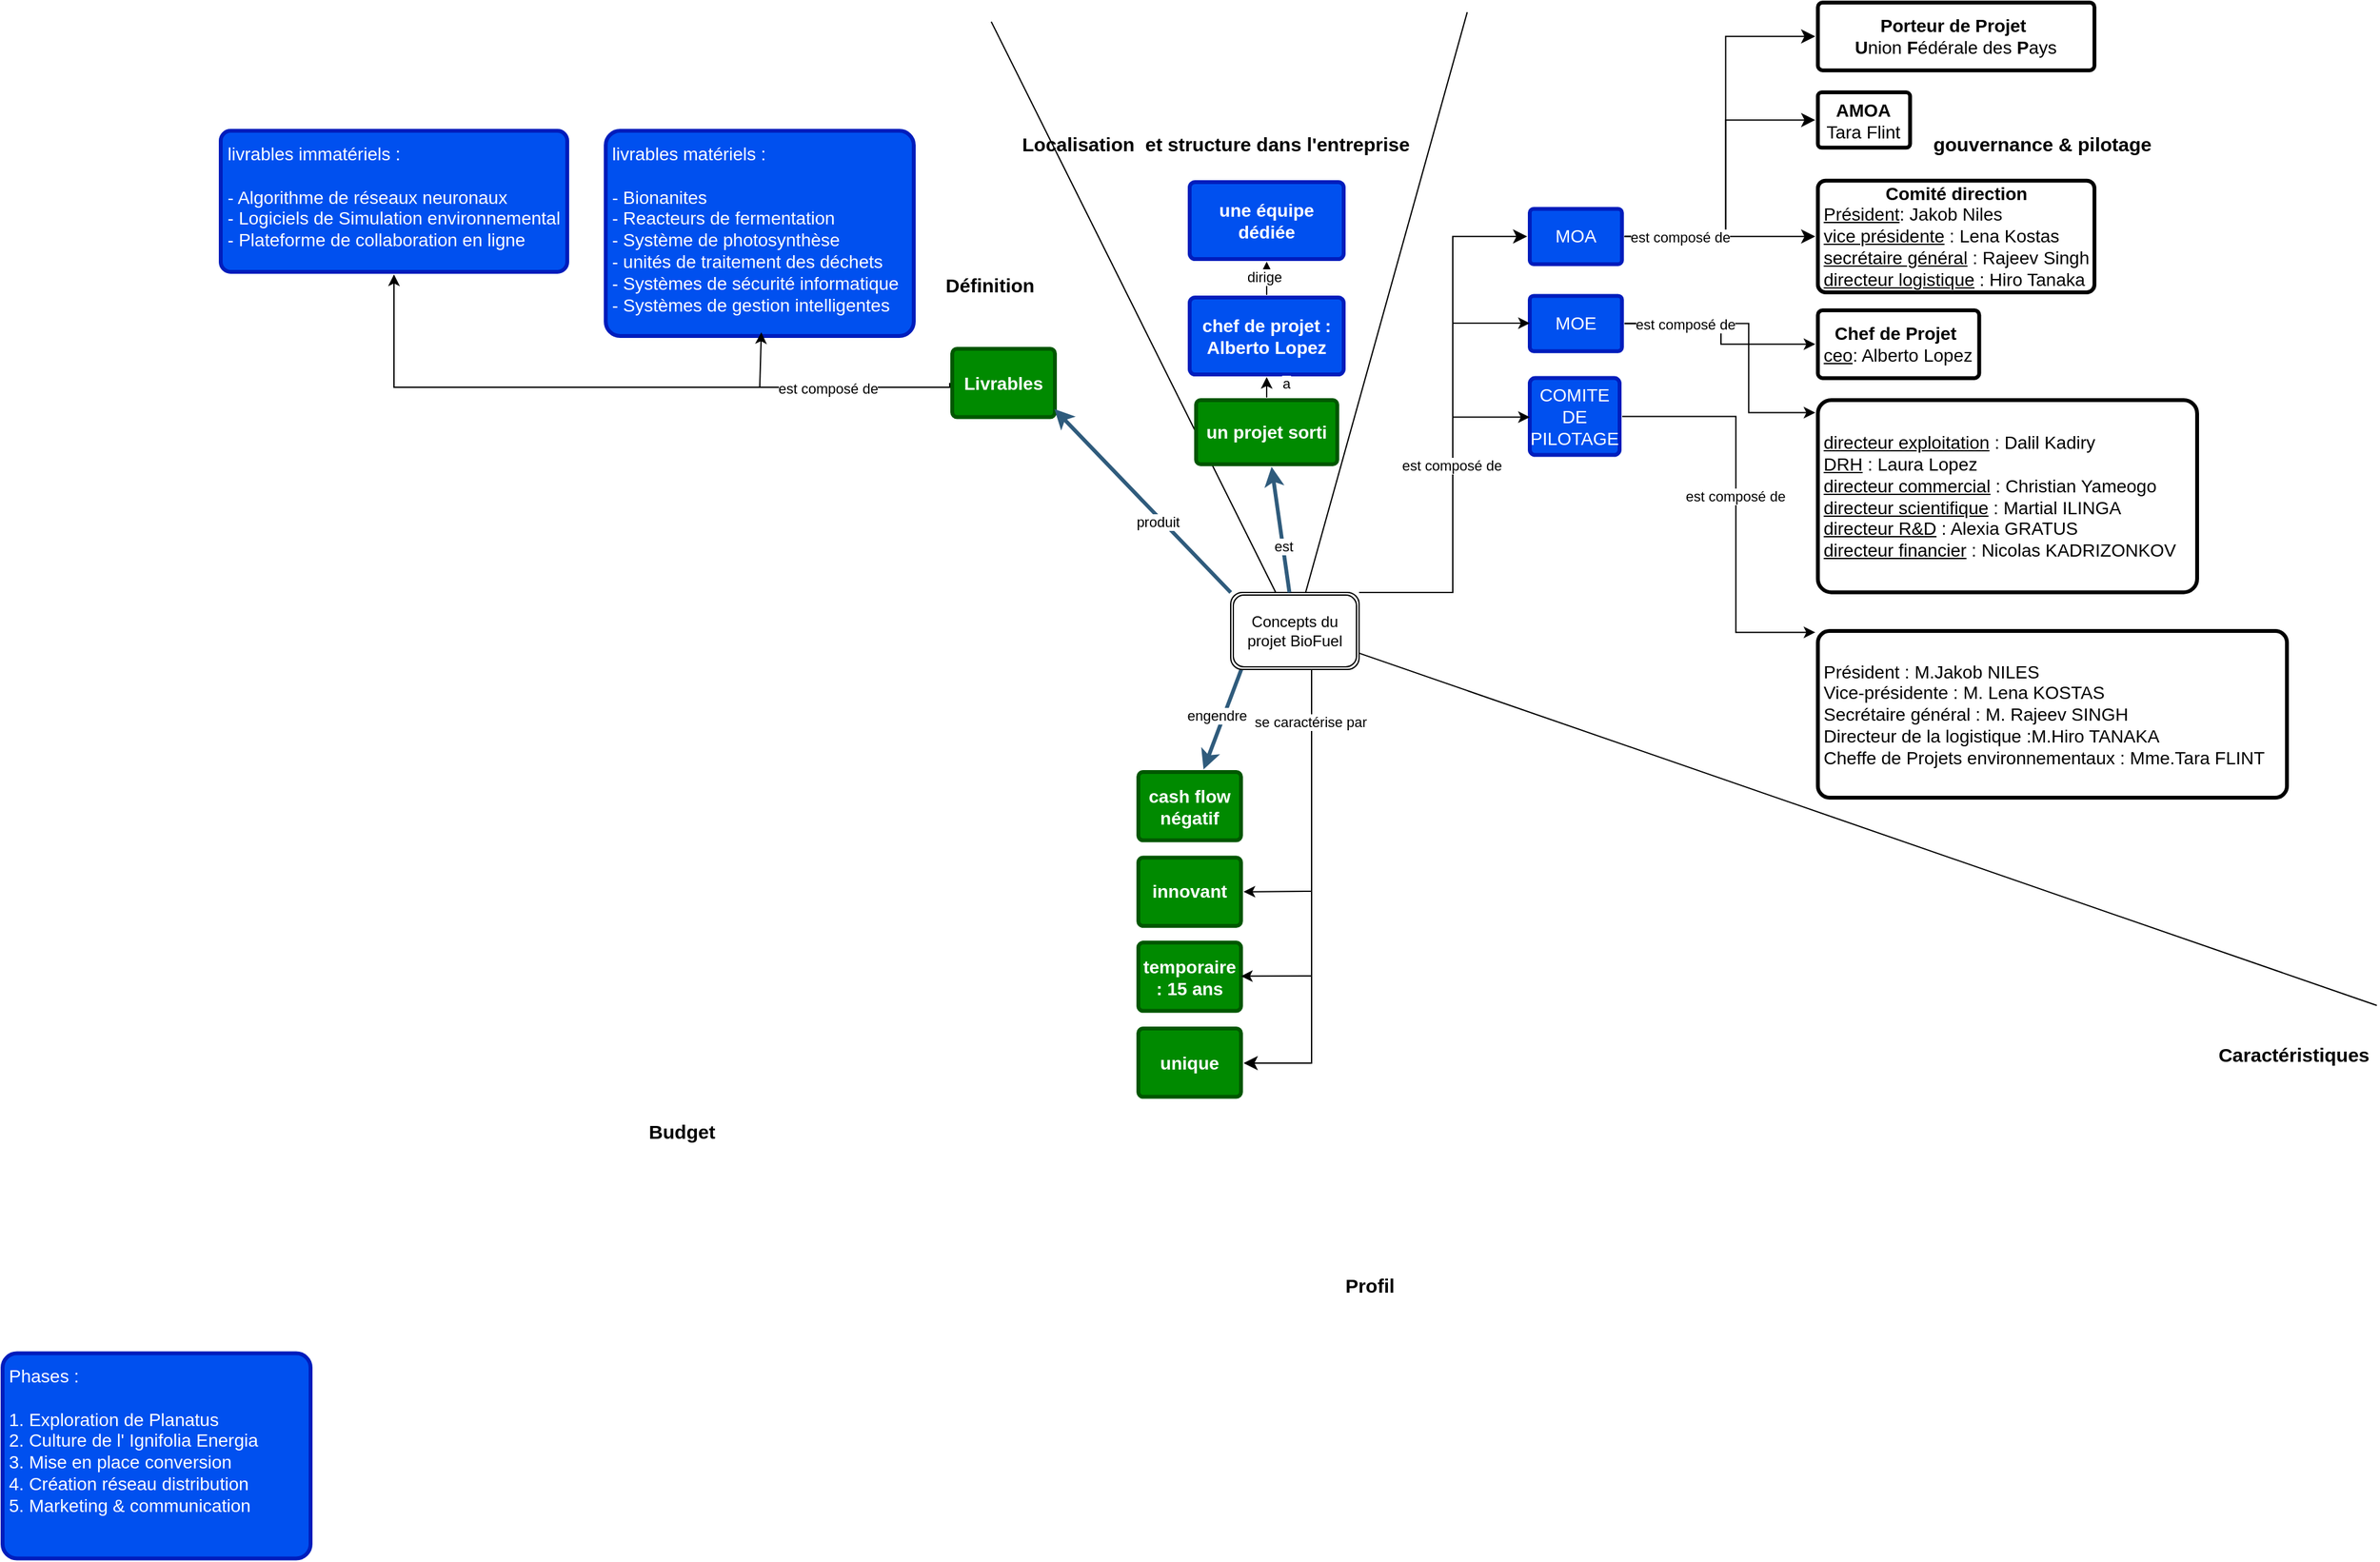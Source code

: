 <mxfile version="24.7.17">
  <diagram name="Page-1" id="CLKjj0uphk9o_yIqqThG">
    <mxGraphModel dx="3695" dy="2751" grid="1" gridSize="10" guides="1" tooltips="1" connect="1" arrows="1" fold="1" page="1" pageScale="1" pageWidth="827" pageHeight="1169" math="0" shadow="0">
      <root>
        <mxCell id="0" />
        <mxCell id="1" parent="0" />
        <mxCell id="VC-tiXhj3lt7oMg_6m5k-4" value="" style="endArrow=none;html=1;rounded=0;entryX=0.395;entryY=0.006;entryDx=0;entryDy=0;entryPerimeter=0;" parent="1" source="VC-tiXhj3lt7oMg_6m5k-42" edge="1">
          <mxGeometry width="50" height="50" relative="1" as="geometry">
            <mxPoint x="378.442" y="214.569" as="sourcePoint" />
            <mxPoint x="280.4" y="-465.08" as="targetPoint" />
          </mxGeometry>
        </mxCell>
        <mxCell id="VC-tiXhj3lt7oMg_6m5k-6" value="Définition" style="text;strokeColor=none;fillColor=none;html=1;fontSize=15;fontStyle=1;verticalAlign=middle;align=center;" parent="1" vertex="1">
          <mxGeometry x="240" y="-270" width="77" height="20" as="geometry" />
        </mxCell>
        <mxCell id="VC-tiXhj3lt7oMg_6m5k-7" value="" style="endArrow=none;html=1;rounded=0;entryX=0.639;entryY=-0.003;entryDx=0;entryDy=0;entryPerimeter=0;" parent="1" source="VC-tiXhj3lt7oMg_6m5k-42" edge="1">
          <mxGeometry width="50" height="50" relative="1" as="geometry">
            <mxPoint x="421.558" y="214.569" as="sourcePoint" />
            <mxPoint x="651.28" y="-472.46" as="targetPoint" />
          </mxGeometry>
        </mxCell>
        <mxCell id="VC-tiXhj3lt7oMg_6m5k-8" value="Localisation&amp;nbsp; et structure dans l&#39;entreprise" style="text;strokeColor=none;fillColor=none;html=1;fontSize=15;fontStyle=1;verticalAlign=middle;align=center;" parent="1" vertex="1">
          <mxGeometry x="310" y="-380" width="290" height="20" as="geometry" />
        </mxCell>
        <mxCell id="VC-tiXhj3lt7oMg_6m5k-9" value="" style="endArrow=none;html=1;rounded=0;" parent="1" source="VC-tiXhj3lt7oMg_6m5k-42" edge="1">
          <mxGeometry width="50" height="50" relative="1" as="geometry">
            <mxPoint x="430.0" y="225" as="sourcePoint" />
            <mxPoint x="1360" y="302" as="targetPoint" />
          </mxGeometry>
        </mxCell>
        <mxCell id="VC-tiXhj3lt7oMg_6m5k-10" value="gouvernance &amp;amp; pilotage" style="text;strokeColor=none;fillColor=none;html=1;fontSize=15;fontStyle=1;verticalAlign=middle;align=center;" parent="1" vertex="1">
          <mxGeometry x="1060" y="-380" width="77" height="20" as="geometry" />
        </mxCell>
        <mxCell id="VC-tiXhj3lt7oMg_6m5k-13" value="Budget" style="text;strokeColor=none;fillColor=none;html=1;fontSize=15;fontStyle=1;verticalAlign=middle;align=center;" parent="1" vertex="1">
          <mxGeometry y="390" width="77" height="20" as="geometry" />
        </mxCell>
        <mxCell id="VC-tiXhj3lt7oMg_6m5k-22" value="unique" style="rounded=1;whiteSpace=wrap;html=1;shadow=0;labelBackgroundColor=none;strokeColor=#005700;strokeWidth=3;fillColor=#008a00;fontFamily=Helvetica;fontSize=14;fontColor=#ffffff;align=center;spacing=5;fontStyle=1;arcSize=7;perimeterSpacing=2;" parent="1" vertex="1">
          <mxGeometry x="395" y="320" width="80" height="53.25" as="geometry" />
        </mxCell>
        <mxCell id="VC-tiXhj3lt7oMg_6m5k-25" value="temporaire : 15 ans" style="rounded=1;whiteSpace=wrap;html=1;shadow=0;labelBackgroundColor=none;strokeColor=#005700;strokeWidth=3;fillColor=#008a00;fontFamily=Helvetica;fontSize=14;fontColor=#ffffff;align=center;spacing=5;fontStyle=1;arcSize=7;perimeterSpacing=2;" parent="1" vertex="1">
          <mxGeometry x="395" y="253.06" width="80" height="53.25" as="geometry" />
        </mxCell>
        <mxCell id="VC-tiXhj3lt7oMg_6m5k-28" value="" style="edgeStyle=none;rounded=0;jumpStyle=none;html=1;shadow=0;labelBackgroundColor=none;startArrow=none;startFill=0;endArrow=classic;endFill=1;jettySize=auto;orthogonalLoop=1;strokeColor=#2F5B7C;strokeWidth=3;fontFamily=Helvetica;fontSize=16;fontColor=#23445D;spacing=5;exitX=0.086;exitY=0.983;exitDx=0;exitDy=0;exitPerimeter=0;" parent="1" source="VC-tiXhj3lt7oMg_6m5k-42" target="VC-tiXhj3lt7oMg_6m5k-30" edge="1">
          <mxGeometry relative="1" as="geometry">
            <mxPoint x="582" y="135" as="sourcePoint" />
          </mxGeometry>
        </mxCell>
        <mxCell id="VC-tiXhj3lt7oMg_6m5k-29" value="engendre" style="edgeLabel;html=1;align=center;verticalAlign=middle;resizable=0;points=[];" parent="VC-tiXhj3lt7oMg_6m5k-28" vertex="1" connectable="0">
          <mxGeometry x="-0.099" y="4" relative="1" as="geometry">
            <mxPoint x="-10" as="offset" />
          </mxGeometry>
        </mxCell>
        <mxCell id="VC-tiXhj3lt7oMg_6m5k-30" value="cash flow négatif" style="rounded=1;whiteSpace=wrap;html=1;shadow=0;labelBackgroundColor=none;strokeColor=#005700;strokeWidth=3;fillColor=#008a00;fontFamily=Helvetica;fontSize=14;fontColor=#ffffff;align=center;spacing=5;fontStyle=1;arcSize=7;perimeterSpacing=2;" parent="1" vertex="1">
          <mxGeometry x="395" y="120" width="80" height="53.25" as="geometry" />
        </mxCell>
        <mxCell id="VC-tiXhj3lt7oMg_6m5k-31" value="&lt;div align=&quot;left&quot;&gt;livrables immatériels :&lt;/div&gt;&lt;div align=&quot;left&quot;&gt;&lt;br&gt;&lt;/div&gt;&lt;div align=&quot;left&quot;&gt;- Algorithme de réseaux neuronaux&lt;/div&gt;&lt;div align=&quot;left&quot;&gt;- Logiciels de Simulation environnemental&lt;/div&gt;&lt;div align=&quot;left&quot;&gt;- Plateforme de collaboration en ligne&lt;br&gt;&lt;/div&gt;" style="rounded=1;whiteSpace=wrap;html=1;shadow=0;labelBackgroundColor=none;strokeColor=#001DBC;strokeWidth=3;fillColor=#0050ef;fontFamily=Helvetica;fontSize=14;fontColor=#ffffff;align=center;spacing=5;fontStyle=0;arcSize=7;perimeterSpacing=2;verticalAlign=top;" parent="1" vertex="1">
          <mxGeometry x="-320" y="-380" width="270" height="110" as="geometry" />
        </mxCell>
        <mxCell id="VC-tiXhj3lt7oMg_6m5k-32" value="&lt;div&gt;livrables matériels :&lt;/div&gt;&lt;br&gt;&lt;div&gt;- Bionanites&lt;/div&gt;&lt;div&gt;- Reacteurs de fermentation&lt;br&gt;&lt;/div&gt;&lt;div&gt;- Système de photosynthèse&lt;/div&gt;&lt;div&gt;- unités de traitement des déchets&lt;/div&gt;&lt;div&gt;- Systèmes de sécurité informatique&lt;/div&gt;&lt;div&gt;- Systèmes de gestion intelligentes&lt;br&gt;&lt;/div&gt;" style="rounded=1;whiteSpace=wrap;html=1;shadow=0;labelBackgroundColor=none;strokeColor=#001DBC;strokeWidth=3;fillColor=#0050ef;fontFamily=Helvetica;fontSize=14;fontColor=#ffffff;align=left;spacing=5;fontStyle=0;arcSize=7;perimeterSpacing=2;verticalAlign=top;" parent="1" vertex="1">
          <mxGeometry x="-20" y="-380" width="240" height="160" as="geometry" />
        </mxCell>
        <mxCell id="VC-tiXhj3lt7oMg_6m5k-34" style="edgeStyle=orthogonalEdgeStyle;rounded=0;orthogonalLoop=1;jettySize=auto;html=1;exitX=0;exitY=0.5;exitDx=0;exitDy=0;entryX=0.5;entryY=1;entryDx=0;entryDy=0;" parent="1" source="VC-tiXhj3lt7oMg_6m5k-35" target="VC-tiXhj3lt7oMg_6m5k-31" edge="1">
          <mxGeometry relative="1" as="geometry">
            <mxPoint x="230" y="770" as="targetPoint" />
            <Array as="points">
              <mxPoint x="248" y="-180" />
              <mxPoint x="-185" y="-180" />
            </Array>
          </mxGeometry>
        </mxCell>
        <mxCell id="VC-tiXhj3lt7oMg_6m5k-45" value="est composé de " style="edgeLabel;html=1;align=center;verticalAlign=middle;resizable=0;points=[];" parent="VC-tiXhj3lt7oMg_6m5k-34" vertex="1" connectable="0">
          <mxGeometry x="-0.622" y="1" relative="1" as="geometry">
            <mxPoint as="offset" />
          </mxGeometry>
        </mxCell>
        <mxCell id="VC-tiXhj3lt7oMg_6m5k-35" value="Livrables" style="rounded=1;whiteSpace=wrap;html=1;shadow=0;labelBackgroundColor=none;strokeColor=#005700;strokeWidth=3;fillColor=#008a00;fontFamily=Helvetica;fontSize=14;fontColor=#ffffff;align=center;spacing=5;fontStyle=1;arcSize=7;perimeterSpacing=2;" parent="1" vertex="1">
          <mxGeometry x="250" y="-210" width="80" height="53.25" as="geometry" />
        </mxCell>
        <mxCell id="VC-tiXhj3lt7oMg_6m5k-36" value="" style="edgeStyle=none;rounded=0;jumpStyle=none;html=1;shadow=0;labelBackgroundColor=none;startArrow=none;startFill=0;endArrow=classic;endFill=1;jettySize=auto;orthogonalLoop=1;strokeColor=#2F5B7C;strokeWidth=3;fontFamily=Helvetica;fontSize=16;fontColor=#23445D;spacing=5;entryX=0.972;entryY=0.856;entryDx=0;entryDy=0;exitX=0;exitY=0;exitDx=0;exitDy=0;entryPerimeter=0;" parent="1" source="VC-tiXhj3lt7oMg_6m5k-42" target="VC-tiXhj3lt7oMg_6m5k-35" edge="1">
          <mxGeometry relative="1" as="geometry">
            <mxPoint x="470" y="580" as="sourcePoint" />
            <mxPoint x="477" y="528" as="targetPoint" />
          </mxGeometry>
        </mxCell>
        <mxCell id="VC-tiXhj3lt7oMg_6m5k-37" value="produit" style="edgeLabel;html=1;align=center;verticalAlign=middle;resizable=0;points=[];" parent="VC-tiXhj3lt7oMg_6m5k-36" vertex="1" connectable="0">
          <mxGeometry x="-0.198" y="3" relative="1" as="geometry">
            <mxPoint as="offset" />
          </mxGeometry>
        </mxCell>
        <mxCell id="VC-tiXhj3lt7oMg_6m5k-38" value="innovant" style="rounded=1;whiteSpace=wrap;html=1;shadow=0;labelBackgroundColor=none;strokeColor=#005700;strokeWidth=3;fillColor=#008a00;fontFamily=Helvetica;fontSize=14;fontColor=#ffffff;align=center;spacing=5;fontStyle=1;arcSize=7;perimeterSpacing=2;" parent="1" vertex="1">
          <mxGeometry x="395" y="186.75" width="80" height="53.25" as="geometry" />
        </mxCell>
        <mxCell id="VC-tiXhj3lt7oMg_6m5k-39" value="&lt;div&gt;Phases : &lt;br&gt;&lt;/div&gt;&lt;div&gt;&lt;br&gt;&lt;/div&gt;&lt;div&gt;1. Exploration de Planatus&lt;/div&gt;&lt;div&gt;2. Culture de l&#39; Ignifolia Energia&lt;/div&gt;&lt;div&gt;3. Mise en place conversion&lt;/div&gt;&lt;div&gt;4. Création réseau distribution&lt;/div&gt;&lt;div&gt;5. Marketing &amp;amp; communication&lt;br&gt;&lt;/div&gt;&lt;div&gt;&lt;br&gt;&lt;/div&gt;" style="rounded=1;whiteSpace=wrap;html=1;shadow=0;labelBackgroundColor=none;strokeColor=#001DBC;strokeWidth=3;fillColor=#0050ef;fontFamily=Helvetica;fontSize=14;fontColor=#ffffff;align=left;spacing=5;fontStyle=0;arcSize=7;perimeterSpacing=2;verticalAlign=top;" parent="1" vertex="1">
          <mxGeometry x="-490" y="573.25" width="240" height="160" as="geometry" />
        </mxCell>
        <mxCell id="VC-tiXhj3lt7oMg_6m5k-42" value="Concepts du projet BioFuel" style="shape=ext;double=1;rounded=1;whiteSpace=wrap;html=1;labelBackgroundColor=default;" parent="1" vertex="1">
          <mxGeometry x="467" y="-20" width="100" height="60" as="geometry" />
        </mxCell>
        <mxCell id="VC-tiXhj3lt7oMg_6m5k-44" value="" style="endArrow=classic;html=1;rounded=0;entryX=0.505;entryY=0.97;entryDx=0;entryDy=0;entryPerimeter=0;" parent="1" target="VC-tiXhj3lt7oMg_6m5k-32" edge="1">
          <mxGeometry width="50" height="50" relative="1" as="geometry">
            <mxPoint x="100" y="-180" as="sourcePoint" />
            <mxPoint x="-20" y="80" as="targetPoint" />
            <Array as="points" />
          </mxGeometry>
        </mxCell>
        <mxCell id="qTHU6VsXDPw70Xse-YKT-1" value="" style="edgeStyle=none;rounded=0;jumpStyle=none;html=1;shadow=0;labelBackgroundColor=none;startArrow=none;startFill=0;endArrow=classic;endFill=1;jettySize=auto;orthogonalLoop=1;strokeColor=#2F5B7C;strokeWidth=3;fontFamily=Helvetica;fontSize=16;fontColor=#23445D;spacing=5;" edge="1" parent="1" target="qTHU6VsXDPw70Xse-YKT-3" source="VC-tiXhj3lt7oMg_6m5k-42">
          <mxGeometry relative="1" as="geometry">
            <mxPoint x="475" y="-210" as="sourcePoint" />
          </mxGeometry>
        </mxCell>
        <mxCell id="qTHU6VsXDPw70Xse-YKT-2" value="est " style="edgeLabel;html=1;align=center;verticalAlign=middle;resizable=0;points=[];" vertex="1" connectable="0" parent="qTHU6VsXDPw70Xse-YKT-1">
          <mxGeometry x="-0.242" relative="1" as="geometry">
            <mxPoint y="1" as="offset" />
          </mxGeometry>
        </mxCell>
        <mxCell id="qTHU6VsXDPw70Xse-YKT-3" value="un projet sorti " style="rounded=1;whiteSpace=wrap;html=1;shadow=0;labelBackgroundColor=none;strokeColor=#005700;strokeWidth=3;fillColor=#008a00;fontFamily=Helvetica;fontSize=14;fontColor=#ffffff;align=center;spacing=5;fontStyle=1;arcSize=7;perimeterSpacing=2;" vertex="1" parent="1">
          <mxGeometry x="440" y="-170" width="110" height="50" as="geometry" />
        </mxCell>
        <mxCell id="qTHU6VsXDPw70Xse-YKT-5" value="chef de projet : Alberto Lopez" style="rounded=1;whiteSpace=wrap;html=1;shadow=0;labelBackgroundColor=none;strokeColor=#001DBC;strokeWidth=3;fillColor=#0050ef;fontFamily=Helvetica;fontSize=14;fontColor=#ffffff;align=center;spacing=5;fontStyle=1;arcSize=7;perimeterSpacing=2;" vertex="1" parent="1">
          <mxGeometry x="435" y="-250" width="120" height="60" as="geometry" />
        </mxCell>
        <mxCell id="qTHU6VsXDPw70Xse-YKT-6" value="une équipe dédiée" style="rounded=1;whiteSpace=wrap;html=1;shadow=0;labelBackgroundColor=none;strokeColor=#001DBC;strokeWidth=3;fillColor=#0050ef;fontFamily=Helvetica;fontSize=14;fontColor=#ffffff;align=center;spacing=5;fontStyle=1;arcSize=7;perimeterSpacing=2;" vertex="1" parent="1">
          <mxGeometry x="435" y="-340" width="120" height="60" as="geometry" />
        </mxCell>
        <mxCell id="qTHU6VsXDPw70Xse-YKT-14" value="" style="endArrow=classic;html=1;rounded=0;exitX=0.5;exitY=0;exitDx=0;exitDy=0;entryX=0.5;entryY=1;entryDx=0;entryDy=0;" edge="1" parent="1" source="qTHU6VsXDPw70Xse-YKT-5" target="qTHU6VsXDPw70Xse-YKT-6">
          <mxGeometry width="50" height="50" relative="1" as="geometry">
            <mxPoint x="760" y="-260" as="sourcePoint" />
            <mxPoint x="810" y="-310" as="targetPoint" />
          </mxGeometry>
        </mxCell>
        <mxCell id="qTHU6VsXDPw70Xse-YKT-15" value="dirige" style="edgeLabel;html=1;align=center;verticalAlign=middle;resizable=0;points=[];" vertex="1" connectable="0" parent="qTHU6VsXDPw70Xse-YKT-14">
          <mxGeometry x="0.095" y="2" relative="1" as="geometry">
            <mxPoint as="offset" />
          </mxGeometry>
        </mxCell>
        <mxCell id="qTHU6VsXDPw70Xse-YKT-16" value="" style="endArrow=classic;html=1;rounded=0;entryX=0.5;entryY=1;entryDx=0;entryDy=0;exitX=0.5;exitY=0;exitDx=0;exitDy=0;" edge="1" parent="1" source="qTHU6VsXDPw70Xse-YKT-3" target="qTHU6VsXDPw70Xse-YKT-5">
          <mxGeometry width="50" height="50" relative="1" as="geometry">
            <mxPoint x="490" y="-206.75" as="sourcePoint" />
            <mxPoint x="540" y="-256.75" as="targetPoint" />
          </mxGeometry>
        </mxCell>
        <mxCell id="qTHU6VsXDPw70Xse-YKT-17" value="a" style="edgeLabel;html=1;align=center;verticalAlign=middle;resizable=0;points=[];" vertex="1" connectable="0" parent="qTHU6VsXDPw70Xse-YKT-16">
          <mxGeometry x="-0.125" y="-1" relative="1" as="geometry">
            <mxPoint x="14" y="-4" as="offset" />
          </mxGeometry>
        </mxCell>
        <mxCell id="qTHU6VsXDPw70Xse-YKT-19" value="" style="shape=waypoint;sketch=0;size=6;pointerEvents=1;points=[];fillColor=none;resizable=0;rotatable=0;perimeter=centerPerimeter;snapToPoint=1;fillStyle=solid;container=0;strokeWidth=0;labelBackgroundColor=default;strokeColor=#FFFFFF;" vertex="1" parent="1">
          <mxGeometry x="144.942" y="560.277" width="20" height="20" as="geometry" />
        </mxCell>
        <mxCell id="qTHU6VsXDPw70Xse-YKT-20" value="" style="shape=waypoint;sketch=0;size=6;pointerEvents=1;points=[];fillColor=none;resizable=0;rotatable=0;perimeter=centerPerimeter;snapToPoint=1;fillStyle=solid;container=0;strokeWidth=0;labelBackgroundColor=default;strokeColor=#FFFFFF;" vertex="1" parent="1">
          <mxGeometry x="174.492" y="560.277" width="20" height="20" as="geometry" />
        </mxCell>
        <mxCell id="qTHU6VsXDPw70Xse-YKT-21" value="" style="shape=waypoint;sketch=0;size=6;pointerEvents=1;points=[];fillColor=none;resizable=0;rotatable=0;perimeter=centerPerimeter;snapToPoint=1;fillStyle=solid;container=0;strokeWidth=0;labelBackgroundColor=default;strokeColor=#FFFFFF;" vertex="1" parent="1">
          <mxGeometry x="144.942" y="589.208" width="20" height="20" as="geometry" />
        </mxCell>
        <mxCell id="qTHU6VsXDPw70Xse-YKT-22" value="" style="shape=waypoint;sketch=0;size=6;pointerEvents=1;points=[];fillColor=none;resizable=0;rotatable=0;perimeter=centerPerimeter;snapToPoint=1;fillStyle=solid;container=0;strokeWidth=0;labelBackgroundColor=default;strokeColor=#FFFFFF;" vertex="1" parent="1">
          <mxGeometry x="174.492" y="589.208" width="20" height="20" as="geometry" />
        </mxCell>
        <mxCell id="qTHU6VsXDPw70Xse-YKT-23" value="" style="shape=waypoint;sketch=0;size=6;pointerEvents=1;points=[];fillColor=none;resizable=0;rotatable=0;perimeter=centerPerimeter;snapToPoint=1;fillStyle=solid;container=0;strokeWidth=0;labelBackgroundColor=default;strokeColor=#FFFFFF;" vertex="1" parent="1">
          <mxGeometry x="144.942" y="618.14" width="20" height="20" as="geometry" />
        </mxCell>
        <mxCell id="qTHU6VsXDPw70Xse-YKT-24" value="" style="shape=waypoint;sketch=0;size=6;pointerEvents=1;points=[];fillColor=none;resizable=0;rotatable=0;perimeter=centerPerimeter;snapToPoint=1;fillStyle=solid;container=0;strokeWidth=0;labelBackgroundColor=default;strokeColor=#FFFFFF;" vertex="1" parent="1">
          <mxGeometry x="174.492" y="618.14" width="20" height="20" as="geometry" />
        </mxCell>
        <mxCell id="qTHU6VsXDPw70Xse-YKT-25" value="" style="shape=waypoint;sketch=0;size=6;pointerEvents=1;points=[];fillColor=none;resizable=0;rotatable=0;perimeter=centerPerimeter;snapToPoint=1;fillStyle=solid;container=0;strokeWidth=0;labelBackgroundColor=default;strokeColor=#FFFFFF;" vertex="1" parent="1">
          <mxGeometry x="144.942" y="647.071" width="20" height="20" as="geometry" />
        </mxCell>
        <mxCell id="qTHU6VsXDPw70Xse-YKT-26" value="" style="shape=waypoint;sketch=0;size=6;pointerEvents=1;points=[];fillColor=none;resizable=0;rotatable=0;perimeter=centerPerimeter;snapToPoint=1;fillStyle=solid;container=0;strokeWidth=0;labelBackgroundColor=default;strokeColor=#FFFFFF;" vertex="1" parent="1">
          <mxGeometry x="174.492" y="647.071" width="20" height="20" as="geometry" />
        </mxCell>
        <mxCell id="qTHU6VsXDPw70Xse-YKT-27" value="" style="shape=waypoint;sketch=0;size=6;pointerEvents=1;points=[];fillColor=none;resizable=0;rotatable=0;perimeter=centerPerimeter;snapToPoint=1;fillStyle=solid;container=0;strokeWidth=0;labelBackgroundColor=default;strokeColor=#FFFFFF;" vertex="1" parent="1">
          <mxGeometry x="144.942" y="676.003" width="20" height="20" as="geometry" />
        </mxCell>
        <mxCell id="qTHU6VsXDPw70Xse-YKT-28" value="" style="shape=waypoint;sketch=0;size=6;pointerEvents=1;points=[];fillColor=none;resizable=0;rotatable=0;perimeter=centerPerimeter;snapToPoint=1;fillStyle=solid;container=0;strokeWidth=0;labelBackgroundColor=default;strokeColor=#FFFFFF;" vertex="1" parent="1">
          <mxGeometry x="174.492" y="676.003" width="20" height="20" as="geometry" />
        </mxCell>
        <mxCell id="qTHU6VsXDPw70Xse-YKT-29" value="" style="endArrow=none;html=1;rounded=0;entryX=0.303;entryY=0.803;entryDx=0;entryDy=0;entryPerimeter=0;strokeColor=#FFFFFF;" edge="1" parent="1" source="qTHU6VsXDPw70Xse-YKT-21" target="qTHU6VsXDPw70Xse-YKT-19">
          <mxGeometry width="50" height="50" relative="1" as="geometry">
            <mxPoint x="11.95" y="713.25" as="sourcePoint" />
            <mxPoint x="61.95" y="663.25" as="targetPoint" />
            <Array as="points" />
          </mxGeometry>
        </mxCell>
        <mxCell id="qTHU6VsXDPw70Xse-YKT-45" value="" style="group" vertex="1" connectable="0" parent="1">
          <mxGeometry x="700" y="-480" width="520" height="470" as="geometry" />
        </mxCell>
        <mxCell id="VC-tiXhj3lt7oMg_6m5k-17" value="Profil" style="text;strokeColor=none;fillColor=none;html=1;fontSize=15;fontStyle=1;verticalAlign=middle;align=center;" parent="qTHU6VsXDPw70Xse-YKT-45" vertex="1">
          <mxGeometry x="224.49" y="251.959" width="69.143" height="19.381" as="geometry" />
        </mxCell>
        <mxCell id="qTHU6VsXDPw70Xse-YKT-30" value="" style="group" vertex="1" connectable="0" parent="qTHU6VsXDPw70Xse-YKT-45">
          <mxGeometry width="520" height="470.0" as="geometry" />
        </mxCell>
        <mxCell id="qTHU6VsXDPw70Xse-YKT-31" value="MOA" style="rounded=1;whiteSpace=wrap;html=1;shadow=0;labelBackgroundColor=none;strokeColor=#001DBC;strokeWidth=3;fillColor=#0050ef;fontFamily=Helvetica;fontSize=14;fontColor=#ffffff;align=center;spacing=5;fontStyle=0;arcSize=7;perimeterSpacing=2;" vertex="1" parent="qTHU6VsXDPw70Xse-YKT-30">
          <mxGeometry y="160.866" width="71.837" height="43.124" as="geometry" />
        </mxCell>
        <mxCell id="qTHU6VsXDPw70Xse-YKT-32" style="edgeStyle=elbowEdgeStyle;rounded=0;orthogonalLoop=1;jettySize=auto;html=1;exitX=1;exitY=0.5;exitDx=0;exitDy=0;" edge="1" parent="qTHU6VsXDPw70Xse-YKT-30" source="qTHU6VsXDPw70Xse-YKT-33" target="qTHU6VsXDPw70Xse-YKT-35">
          <mxGeometry relative="1" as="geometry" />
        </mxCell>
        <mxCell id="qTHU6VsXDPw70Xse-YKT-33" value="MOE" style="rounded=1;whiteSpace=wrap;html=1;shadow=0;labelBackgroundColor=none;strokeColor=#001DBC;strokeWidth=3;fillColor=#0050ef;fontFamily=Helvetica;fontSize=14;fontColor=#ffffff;align=center;spacing=5;fontStyle=0;arcSize=7;perimeterSpacing=2;" vertex="1" parent="qTHU6VsXDPw70Xse-YKT-30">
          <mxGeometry y="228.701" width="71.837" height="43.124" as="geometry" />
        </mxCell>
        <mxCell id="qTHU6VsXDPw70Xse-YKT-34" value="&lt;div&gt;&lt;u&gt;directeur exploitation&lt;/u&gt; : Dalil Kadiry&lt;br&gt;&lt;/div&gt;&lt;div&gt;&lt;u&gt;DRH&lt;/u&gt; : Laura Lopez&lt;br&gt;&lt;u&gt;directeur commercial&lt;/u&gt; : Christian Yameogo&lt;/div&gt;&lt;div&gt;&lt;u&gt;directeur scientifique&lt;/u&gt; : Martial ILINGA&lt;/div&gt;&lt;div&gt;&lt;u&gt;directeur R&amp;amp;D&lt;/u&gt; : Alexia GRATUS&lt;/div&gt;&lt;div&gt;&lt;u&gt;directeur financier&lt;/u&gt; : Nicolas KADRIZONKOV&lt;br&gt;&lt;/div&gt;" style="rounded=1;whiteSpace=wrap;html=1;shadow=0;labelBackgroundColor=none;strokeWidth=3;fontFamily=Helvetica;fontSize=14;align=left;spacing=5;fontStyle=0;arcSize=7;perimeterSpacing=2;" vertex="1" parent="qTHU6VsXDPw70Xse-YKT-30">
          <mxGeometry x="224.49" y="310" width="295.51" height="149.82" as="geometry" />
        </mxCell>
        <mxCell id="qTHU6VsXDPw70Xse-YKT-35" value="&lt;div&gt;&lt;b&gt;Chef de Projet&lt;/b&gt;&amp;nbsp;&lt;/div&gt;&lt;div align=&quot;left&quot;&gt;&lt;u&gt;ceo&lt;/u&gt;: Alberto Lopez&lt;/div&gt;" style="rounded=1;whiteSpace=wrap;html=1;shadow=0;labelBackgroundColor=none;strokeWidth=3;fontFamily=Helvetica;fontSize=14;align=center;spacing=5;fontStyle=0;arcSize=7;perimeterSpacing=2;" vertex="1" parent="qTHU6VsXDPw70Xse-YKT-30">
          <mxGeometry x="224.49" y="239.999" width="125.714" height="52.814" as="geometry" />
        </mxCell>
        <mxCell id="qTHU6VsXDPw70Xse-YKT-36" style="edgeStyle=elbowEdgeStyle;rounded=0;orthogonalLoop=1;jettySize=auto;html=1;exitX=1;exitY=0.5;exitDx=0;exitDy=0;" edge="1" parent="qTHU6VsXDPw70Xse-YKT-30" source="qTHU6VsXDPw70Xse-YKT-33" target="qTHU6VsXDPw70Xse-YKT-34">
          <mxGeometry relative="1" as="geometry">
            <mxPoint x="82.612" y="259.711" as="sourcePoint" />
            <mxPoint x="159.837" y="308.165" as="targetPoint" />
            <Array as="points">
              <mxPoint x="170.612" y="319.794" />
            </Array>
          </mxGeometry>
        </mxCell>
        <mxCell id="qTHU6VsXDPw70Xse-YKT-37" value="est composé de " style="edgeLabel;html=1;align=center;verticalAlign=middle;resizable=0;points=[];" vertex="1" connectable="0" parent="qTHU6VsXDPw70Xse-YKT-36">
          <mxGeometry x="-0.51" y="-4" relative="1" as="geometry">
            <mxPoint x="-7" y="-4" as="offset" />
          </mxGeometry>
        </mxCell>
        <mxCell id="qTHU6VsXDPw70Xse-YKT-60" value="COMITE DE PILOTAGE" style="rounded=1;whiteSpace=wrap;html=1;shadow=0;labelBackgroundColor=none;strokeColor=#001DBC;strokeWidth=3;fillColor=#0050ef;fontFamily=Helvetica;fontSize=14;fontColor=#ffffff;align=center;spacing=5;fontStyle=0;arcSize=7;perimeterSpacing=2;" vertex="1" parent="qTHU6VsXDPw70Xse-YKT-30">
          <mxGeometry y="292.81" width="70" height="60" as="geometry" />
        </mxCell>
        <mxCell id="qTHU6VsXDPw70Xse-YKT-38" value="&lt;b&gt;AMOA&lt;/b&gt; &lt;br&gt;Tara Flint" style="rounded=1;whiteSpace=wrap;html=1;shadow=0;labelBackgroundColor=none;strokeWidth=3;fontFamily=Helvetica;fontSize=14;align=center;spacing=5;fontStyle=0;arcSize=7;perimeterSpacing=2;" vertex="1" parent="qTHU6VsXDPw70Xse-YKT-45">
          <mxGeometry x="224.49" y="70.015" width="71.837" height="43.124" as="geometry" />
        </mxCell>
        <mxCell id="qTHU6VsXDPw70Xse-YKT-39" value="&lt;div align=&quot;center&quot;&gt;&lt;b&gt;Comité direction &lt;/b&gt;&lt;/div&gt;&lt;div&gt;&lt;u&gt;Président&lt;/u&gt;: Jakob Niles&lt;/div&gt;&lt;div&gt;&lt;u&gt;vice présidente&lt;/u&gt; : Lena Kostas&lt;/div&gt;&lt;div&gt;&lt;u&gt;secrétaire général&lt;/u&gt; : Rajeev Singh&lt;br&gt;&lt;u&gt;directeur logistique&lt;/u&gt; : Hiro Tanaka&lt;br&gt;&lt;/div&gt;" style="rounded=1;whiteSpace=wrap;html=1;shadow=0;labelBackgroundColor=none;strokeWidth=3;fontFamily=Helvetica;fontSize=14;align=left;spacing=5;fontStyle=0;arcSize=7;perimeterSpacing=2;" vertex="1" parent="qTHU6VsXDPw70Xse-YKT-45">
          <mxGeometry x="224.49" y="138.82" width="215.51" height="87.216" as="geometry" />
        </mxCell>
        <mxCell id="qTHU6VsXDPw70Xse-YKT-40" value="&lt;div&gt;&lt;b&gt;Porteur de Projet&lt;/b&gt;&amp;nbsp;&lt;/div&gt;&lt;div&gt;&lt;b&gt;U&lt;/b&gt;nion &lt;b&gt;F&lt;/b&gt;édérale des &lt;b&gt;P&lt;/b&gt;ays&lt;/div&gt;" style="rounded=1;whiteSpace=wrap;html=1;shadow=0;labelBackgroundColor=none;strokeWidth=3;fontFamily=Helvetica;fontSize=14;align=center;spacing=5;fontStyle=0;arcSize=7;perimeterSpacing=2;" vertex="1" parent="qTHU6VsXDPw70Xse-YKT-45">
          <mxGeometry x="224.49" width="215.51" height="52.814" as="geometry" />
        </mxCell>
        <mxCell id="qTHU6VsXDPw70Xse-YKT-41" value="" style="edgeStyle=elbowEdgeStyle;elbow=horizontal;endArrow=classic;html=1;curved=0;rounded=0;endSize=8;startSize=8;exitX=1;exitY=0.5;exitDx=0;exitDy=0;entryX=0;entryY=0.5;entryDx=0;entryDy=0;" edge="1" parent="qTHU6VsXDPw70Xse-YKT-45" source="qTHU6VsXDPw70Xse-YKT-31" target="qTHU6VsXDPw70Xse-YKT-38">
          <mxGeometry width="50" height="50" relative="1" as="geometry">
            <mxPoint x="26.939" y="106.598" as="sourcePoint" />
            <mxPoint x="71.837" y="58.144" as="targetPoint" />
            <Array as="points">
              <mxPoint x="152.653" y="135.67" />
            </Array>
          </mxGeometry>
        </mxCell>
        <mxCell id="qTHU6VsXDPw70Xse-YKT-42" value="" style="edgeStyle=elbowEdgeStyle;elbow=horizontal;endArrow=classic;html=1;curved=0;rounded=0;endSize=8;startSize=8;exitX=1;exitY=0.5;exitDx=0;exitDy=0;" edge="1" parent="qTHU6VsXDPw70Xse-YKT-45" source="qTHU6VsXDPw70Xse-YKT-31" target="qTHU6VsXDPw70Xse-YKT-39">
          <mxGeometry width="50" height="50" relative="1" as="geometry">
            <mxPoint x="26.939" y="106.598" as="sourcePoint" />
            <mxPoint x="105.959" y="184.124" as="targetPoint" />
          </mxGeometry>
        </mxCell>
        <mxCell id="qTHU6VsXDPw70Xse-YKT-43" value="" style="edgeStyle=elbowEdgeStyle;elbow=horizontal;endArrow=classic;html=1;curved=0;rounded=0;endSize=8;startSize=8;exitX=1;exitY=0.5;exitDx=0;exitDy=0;entryX=0;entryY=0.5;entryDx=0;entryDy=0;" edge="1" parent="qTHU6VsXDPw70Xse-YKT-45" source="qTHU6VsXDPw70Xse-YKT-31" target="qTHU6VsXDPw70Xse-YKT-40">
          <mxGeometry width="50" height="50" relative="1" as="geometry">
            <mxPoint x="26.939" y="106.598" as="sourcePoint" />
            <mxPoint x="71.837" y="58.144" as="targetPoint" />
            <Array as="points">
              <mxPoint x="152.653" y="106.598" />
            </Array>
          </mxGeometry>
        </mxCell>
        <mxCell id="qTHU6VsXDPw70Xse-YKT-44" value="est composé de " style="edgeLabel;html=1;align=center;verticalAlign=middle;resizable=0;points=[];" vertex="1" connectable="0" parent="qTHU6VsXDPw70Xse-YKT-43">
          <mxGeometry x="-0.621" y="1" relative="1" as="geometry">
            <mxPoint x="-15" y="1" as="offset" />
          </mxGeometry>
        </mxCell>
        <mxCell id="qTHU6VsXDPw70Xse-YKT-51" value="" style="edgeStyle=elbowEdgeStyle;elbow=horizontal;endArrow=classic;html=1;curved=0;rounded=0;endSize=8;startSize=8;exitX=1;exitY=0;exitDx=0;exitDy=0;entryX=0;entryY=0.5;entryDx=0;entryDy=0;" edge="1" parent="1" source="VC-tiXhj3lt7oMg_6m5k-42" target="qTHU6VsXDPw70Xse-YKT-31">
          <mxGeometry width="50" height="50" relative="1" as="geometry">
            <mxPoint x="360" y="-60" as="sourcePoint" />
            <mxPoint x="410" y="-110" as="targetPoint" />
            <Array as="points">
              <mxPoint x="640" y="-220" />
            </Array>
          </mxGeometry>
        </mxCell>
        <mxCell id="qTHU6VsXDPw70Xse-YKT-53" value="est composé de" style="edgeLabel;html=1;align=center;verticalAlign=middle;resizable=0;points=[];" vertex="1" connectable="0" parent="qTHU6VsXDPw70Xse-YKT-51">
          <mxGeometry x="-0.156" y="1" relative="1" as="geometry">
            <mxPoint as="offset" />
          </mxGeometry>
        </mxCell>
        <mxCell id="qTHU6VsXDPw70Xse-YKT-52" value="" style="endArrow=classic;html=1;rounded=0;" edge="1" parent="1">
          <mxGeometry width="50" height="50" relative="1" as="geometry">
            <mxPoint x="640" y="-230" as="sourcePoint" />
            <mxPoint x="700" y="-230" as="targetPoint" />
          </mxGeometry>
        </mxCell>
        <mxCell id="qTHU6VsXDPw70Xse-YKT-58" value="Profil" style="text;strokeColor=none;fillColor=none;html=1;fontSize=15;fontStyle=1;verticalAlign=middle;align=center;" vertex="1" parent="1">
          <mxGeometry x="539.997" y="509.999" width="69.143" height="19.381" as="geometry" />
        </mxCell>
        <mxCell id="qTHU6VsXDPw70Xse-YKT-61" value="&lt;div&gt;Président : M.Jakob NILES&lt;/div&gt;&lt;div&gt;Vice-présidente : M. Lena KOSTAS&lt;/div&gt;&lt;div&gt;Secrétaire général : M. Rajeev SINGH&lt;/div&gt;&lt;div&gt;Directeur de la logistique :M.Hiro TANAKA&lt;/div&gt;&lt;div&gt;Cheffe de Projets environnementaux : Mme.Tara FLINT&lt;br&gt;&lt;/div&gt;" style="rounded=1;whiteSpace=wrap;html=1;shadow=0;labelBackgroundColor=none;strokeWidth=3;fontFamily=Helvetica;fontSize=14;align=left;spacing=5;fontStyle=0;arcSize=7;perimeterSpacing=2;" vertex="1" parent="1">
          <mxGeometry x="924.49" y="10" width="365.51" height="130" as="geometry" />
        </mxCell>
        <mxCell id="qTHU6VsXDPw70Xse-YKT-63" style="edgeStyle=elbowEdgeStyle;rounded=0;orthogonalLoop=1;jettySize=auto;html=1;exitX=1;exitY=0.5;exitDx=0;exitDy=0;" edge="1" parent="1" source="qTHU6VsXDPw70Xse-YKT-60" target="qTHU6VsXDPw70Xse-YKT-61">
          <mxGeometry relative="1" as="geometry">
            <mxPoint x="772.612" y="-48.989" as="sourcePoint" />
            <mxPoint x="849.837" y="-0.535" as="targetPoint" />
            <Array as="points">
              <mxPoint x="860.612" y="11.094" />
            </Array>
          </mxGeometry>
        </mxCell>
        <mxCell id="qTHU6VsXDPw70Xse-YKT-64" value="est composé de " style="edgeLabel;html=1;align=center;verticalAlign=middle;resizable=0;points=[];" vertex="1" connectable="0" parent="qTHU6VsXDPw70Xse-YKT-63">
          <mxGeometry x="-0.51" y="-4" relative="1" as="geometry">
            <mxPoint x="10" y="58" as="offset" />
          </mxGeometry>
        </mxCell>
        <mxCell id="qTHU6VsXDPw70Xse-YKT-65" value="Caractéristiques" style="text;strokeColor=none;fillColor=none;html=1;fontSize=15;fontStyle=1;verticalAlign=middle;align=center;" vertex="1" parent="1">
          <mxGeometry x="1259.996" y="329.999" width="69.143" height="19.381" as="geometry" />
        </mxCell>
        <mxCell id="qTHU6VsXDPw70Xse-YKT-66" value="" style="endArrow=classic;html=1;rounded=0;" edge="1" parent="1">
          <mxGeometry width="50" height="50" relative="1" as="geometry">
            <mxPoint x="640" y="-156.75" as="sourcePoint" />
            <mxPoint x="700" y="-156.75" as="targetPoint" />
          </mxGeometry>
        </mxCell>
        <mxCell id="qTHU6VsXDPw70Xse-YKT-69" value="" style="edgeStyle=segmentEdgeStyle;endArrow=classic;html=1;curved=0;rounded=0;endSize=8;startSize=8;" edge="1" parent="1" source="VC-tiXhj3lt7oMg_6m5k-42" target="VC-tiXhj3lt7oMg_6m5k-22">
          <mxGeometry width="50" height="50" relative="1" as="geometry">
            <mxPoint x="593.4" y="147.06" as="sourcePoint" />
            <mxPoint x="285" y="380" as="targetPoint" />
            <Array as="points">
              <mxPoint x="530" y="347" />
            </Array>
          </mxGeometry>
        </mxCell>
        <mxCell id="qTHU6VsXDPw70Xse-YKT-72" value="se caractérise par" style="edgeLabel;html=1;align=center;verticalAlign=middle;resizable=0;points=[];" vertex="1" connectable="0" parent="qTHU6VsXDPw70Xse-YKT-69">
          <mxGeometry x="-0.772" y="-1" relative="1" as="geometry">
            <mxPoint as="offset" />
          </mxGeometry>
        </mxCell>
        <mxCell id="qTHU6VsXDPw70Xse-YKT-70" value="" style="endArrow=classic;html=1;rounded=0;entryX=1;entryY=0.5;entryDx=0;entryDy=0;" edge="1" parent="1" target="VC-tiXhj3lt7oMg_6m5k-38">
          <mxGeometry width="50" height="50" relative="1" as="geometry">
            <mxPoint x="530" y="213" as="sourcePoint" />
            <mxPoint x="285" y="380" as="targetPoint" />
          </mxGeometry>
        </mxCell>
        <mxCell id="qTHU6VsXDPw70Xse-YKT-71" value="" style="endArrow=classic;html=1;rounded=0;entryX=1;entryY=0.5;entryDx=0;entryDy=0;" edge="1" parent="1">
          <mxGeometry width="50" height="50" relative="1" as="geometry">
            <mxPoint x="530" y="279" as="sourcePoint" />
            <mxPoint x="475" y="279.21" as="targetPoint" />
          </mxGeometry>
        </mxCell>
      </root>
    </mxGraphModel>
  </diagram>
</mxfile>
